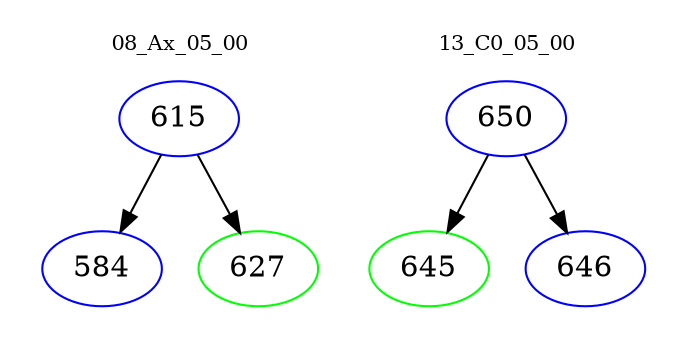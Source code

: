 digraph{
subgraph cluster_0 {
color = white
label = "08_Ax_05_00";
fontsize=10;
T0_615 [label="615", color="blue"]
T0_615 -> T0_584 [color="black"]
T0_584 [label="584", color="blue"]
T0_615 -> T0_627 [color="black"]
T0_627 [label="627", color="green"]
}
subgraph cluster_1 {
color = white
label = "13_C0_05_00";
fontsize=10;
T1_650 [label="650", color="blue"]
T1_650 -> T1_645 [color="black"]
T1_645 [label="645", color="green"]
T1_650 -> T1_646 [color="black"]
T1_646 [label="646", color="blue"]
}
}
